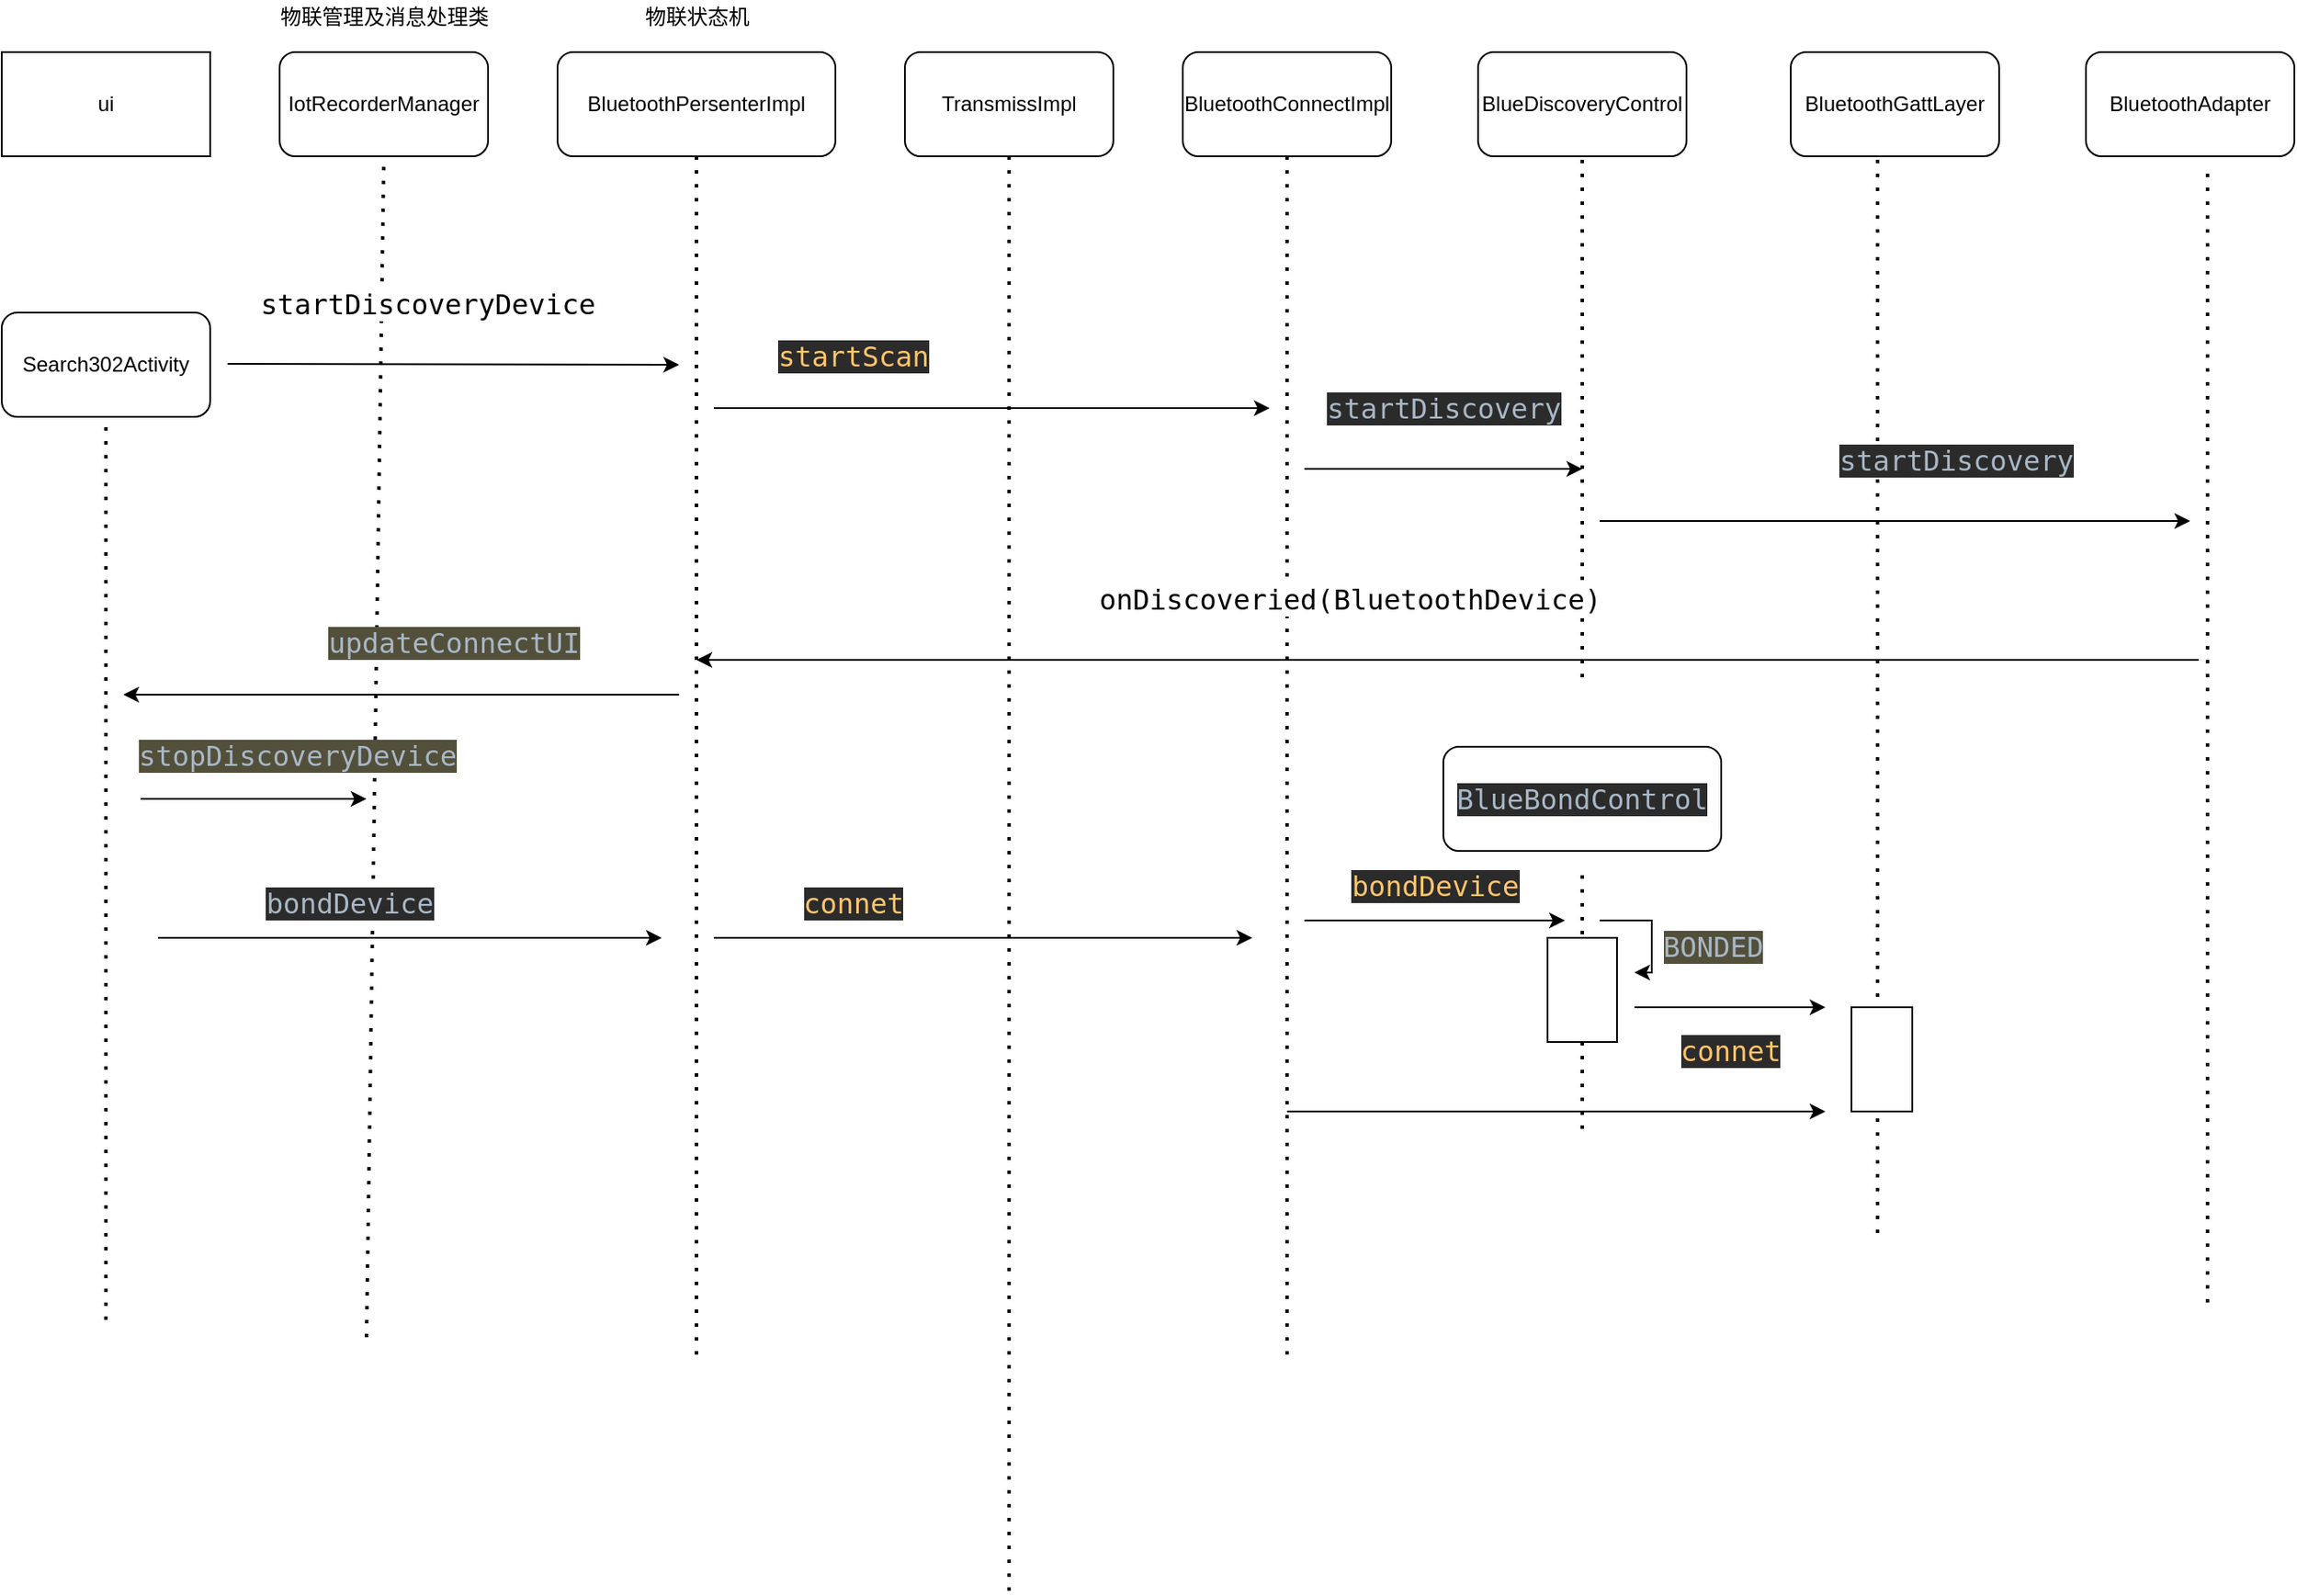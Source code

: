 <mxfile version="17.4.4" type="github">
  <diagram id="gd4RR7Ce3zrP7FcpOa7D" name="第 1 页">
    <mxGraphModel dx="1355" dy="793" grid="1" gridSize="10" guides="1" tooltips="1" connect="1" arrows="1" fold="1" page="1" pageScale="1" pageWidth="1200" pageHeight="1920" math="0" shadow="0">
      <root>
        <mxCell id="0" />
        <mxCell id="1" parent="0" />
        <mxCell id="tGs9OYc5qSsSg6o_rcc3-1" value="ui" style="rounded=0;whiteSpace=wrap;html=1;" vertex="1" parent="1">
          <mxGeometry y="50" width="120" height="60" as="geometry" />
        </mxCell>
        <mxCell id="tGs9OYc5qSsSg6o_rcc3-2" value="Search302Activity" style="rounded=1;whiteSpace=wrap;html=1;" vertex="1" parent="1">
          <mxGeometry y="200" width="120" height="60" as="geometry" />
        </mxCell>
        <mxCell id="tGs9OYc5qSsSg6o_rcc3-3" value="IotRecorderManager" style="rounded=1;whiteSpace=wrap;html=1;" vertex="1" parent="1">
          <mxGeometry x="160" y="50" width="120" height="60" as="geometry" />
        </mxCell>
        <mxCell id="tGs9OYc5qSsSg6o_rcc3-4" value="BluetoothPersenterImpl" style="rounded=1;whiteSpace=wrap;html=1;" vertex="1" parent="1">
          <mxGeometry x="320" y="50" width="160" height="60" as="geometry" />
        </mxCell>
        <mxCell id="tGs9OYc5qSsSg6o_rcc3-5" value="TransmissImpl" style="rounded=1;whiteSpace=wrap;html=1;" vertex="1" parent="1">
          <mxGeometry x="520" y="50" width="120" height="60" as="geometry" />
        </mxCell>
        <mxCell id="tGs9OYc5qSsSg6o_rcc3-6" value="BluetoothConnectImpl" style="rounded=1;whiteSpace=wrap;html=1;" vertex="1" parent="1">
          <mxGeometry x="680" y="50" width="120" height="60" as="geometry" />
        </mxCell>
        <mxCell id="tGs9OYc5qSsSg6o_rcc3-7" value="BlueDiscoveryControl" style="rounded=1;whiteSpace=wrap;html=1;" vertex="1" parent="1">
          <mxGeometry x="850" y="50" width="120" height="60" as="geometry" />
        </mxCell>
        <mxCell id="tGs9OYc5qSsSg6o_rcc3-8" value="BluetoothAdapter" style="rounded=1;whiteSpace=wrap;html=1;" vertex="1" parent="1">
          <mxGeometry x="1200" y="50" width="120" height="60" as="geometry" />
        </mxCell>
        <mxCell id="tGs9OYc5qSsSg6o_rcc3-9" value="" style="endArrow=none;dashed=1;html=1;dashPattern=1 3;strokeWidth=2;rounded=0;" edge="1" parent="1">
          <mxGeometry width="50" height="50" relative="1" as="geometry">
            <mxPoint x="210" y="790" as="sourcePoint" />
            <mxPoint x="220" y="110" as="targetPoint" />
          </mxGeometry>
        </mxCell>
        <mxCell id="tGs9OYc5qSsSg6o_rcc3-10" value="" style="endArrow=none;dashed=1;html=1;dashPattern=1 3;strokeWidth=2;rounded=0;" edge="1" parent="1">
          <mxGeometry width="50" height="50" relative="1" as="geometry">
            <mxPoint x="400" y="800" as="sourcePoint" />
            <mxPoint x="400" y="110" as="targetPoint" />
          </mxGeometry>
        </mxCell>
        <mxCell id="tGs9OYc5qSsSg6o_rcc3-11" value="" style="endArrow=none;dashed=1;html=1;dashPattern=1 3;strokeWidth=2;rounded=0;" edge="1" parent="1">
          <mxGeometry width="50" height="50" relative="1" as="geometry">
            <mxPoint x="580" y="936" as="sourcePoint" />
            <mxPoint x="580" y="110" as="targetPoint" />
          </mxGeometry>
        </mxCell>
        <mxCell id="tGs9OYc5qSsSg6o_rcc3-12" value="" style="endArrow=none;dashed=1;html=1;dashPattern=1 3;strokeWidth=2;rounded=0;" edge="1" parent="1">
          <mxGeometry width="50" height="50" relative="1" as="geometry">
            <mxPoint x="740" y="800" as="sourcePoint" />
            <mxPoint x="740" y="110" as="targetPoint" />
          </mxGeometry>
        </mxCell>
        <mxCell id="tGs9OYc5qSsSg6o_rcc3-13" value="" style="endArrow=none;dashed=1;html=1;dashPattern=1 3;strokeWidth=2;rounded=0;" edge="1" parent="1">
          <mxGeometry width="50" height="50" relative="1" as="geometry">
            <mxPoint x="910" y="410" as="sourcePoint" />
            <mxPoint x="910" y="110" as="targetPoint" />
          </mxGeometry>
        </mxCell>
        <mxCell id="tGs9OYc5qSsSg6o_rcc3-14" value="" style="endArrow=none;dashed=1;html=1;dashPattern=1 3;strokeWidth=2;rounded=0;" edge="1" parent="1">
          <mxGeometry width="50" height="50" relative="1" as="geometry">
            <mxPoint x="1270" y="770" as="sourcePoint" />
            <mxPoint x="1270" y="120" as="targetPoint" />
          </mxGeometry>
        </mxCell>
        <mxCell id="tGs9OYc5qSsSg6o_rcc3-15" value="物联管理及消息处理类" style="text;html=1;align=center;verticalAlign=middle;resizable=0;points=[];autosize=1;strokeColor=none;fillColor=none;" vertex="1" parent="1">
          <mxGeometry x="150" y="20" width="140" height="20" as="geometry" />
        </mxCell>
        <mxCell id="tGs9OYc5qSsSg6o_rcc3-16" value="物联状态机" style="text;html=1;align=center;verticalAlign=middle;resizable=0;points=[];autosize=1;strokeColor=none;fillColor=none;" vertex="1" parent="1">
          <mxGeometry x="360" y="20" width="80" height="20" as="geometry" />
        </mxCell>
        <mxCell id="tGs9OYc5qSsSg6o_rcc3-17" value="BluetoothGattLayer" style="rounded=1;whiteSpace=wrap;html=1;" vertex="1" parent="1">
          <mxGeometry x="1030" y="50" width="120" height="60" as="geometry" />
        </mxCell>
        <mxCell id="tGs9OYc5qSsSg6o_rcc3-18" value="" style="endArrow=none;dashed=1;html=1;dashPattern=1 3;strokeWidth=2;rounded=0;" edge="1" parent="1">
          <mxGeometry width="50" height="50" relative="1" as="geometry">
            <mxPoint x="1080" y="730" as="sourcePoint" />
            <mxPoint x="1080" y="110" as="targetPoint" />
          </mxGeometry>
        </mxCell>
        <mxCell id="tGs9OYc5qSsSg6o_rcc3-19" value="" style="endArrow=classic;html=1;rounded=0;" edge="1" parent="1">
          <mxGeometry width="50" height="50" relative="1" as="geometry">
            <mxPoint x="130" y="229.5" as="sourcePoint" />
            <mxPoint x="390" y="230" as="targetPoint" />
          </mxGeometry>
        </mxCell>
        <mxCell id="tGs9OYc5qSsSg6o_rcc3-20" value="&lt;pre style=&quot;font-family: &amp;#34;dejavu sans mono&amp;#34; , monospace ; font-size: 12pt&quot;&gt;&lt;span style=&quot;background-color: rgb(255 , 255 , 255)&quot;&gt;startDiscoveryDevice&lt;/span&gt;&lt;/pre&gt;" style="text;html=1;align=center;verticalAlign=middle;resizable=0;points=[];autosize=1;strokeColor=none;fillColor=none;" vertex="1" parent="1">
          <mxGeometry x="140" y="170" width="210" height="50" as="geometry" />
        </mxCell>
        <mxCell id="tGs9OYc5qSsSg6o_rcc3-22" value="" style="endArrow=classic;html=1;rounded=0;fontColor=#000000;" edge="1" parent="1">
          <mxGeometry width="50" height="50" relative="1" as="geometry">
            <mxPoint x="410" y="255" as="sourcePoint" />
            <mxPoint x="730" y="255" as="targetPoint" />
          </mxGeometry>
        </mxCell>
        <mxCell id="tGs9OYc5qSsSg6o_rcc3-23" value="&lt;pre style=&quot;background-color: #2b2b2b ; color: #a9b7c6 ; font-family: &amp;#34;dejavu sans mono&amp;#34; , monospace ; font-size: 12.0pt&quot;&gt;&lt;span style=&quot;color: #ffc66d&quot;&gt;startScan&lt;/span&gt;&lt;/pre&gt;" style="text;html=1;align=center;verticalAlign=middle;resizable=0;points=[];autosize=1;strokeColor=none;fillColor=none;fontColor=#000000;" vertex="1" parent="1">
          <mxGeometry x="440" y="200" width="100" height="50" as="geometry" />
        </mxCell>
        <mxCell id="tGs9OYc5qSsSg6o_rcc3-24" value="" style="endArrow=classic;html=1;rounded=0;fontColor=#000000;" edge="1" parent="1">
          <mxGeometry width="50" height="50" relative="1" as="geometry">
            <mxPoint x="750" y="290" as="sourcePoint" />
            <mxPoint x="910" y="290" as="targetPoint" />
          </mxGeometry>
        </mxCell>
        <mxCell id="tGs9OYc5qSsSg6o_rcc3-25" value="&lt;pre style=&quot;background-color: #2b2b2b ; color: #a9b7c6 ; font-family: &amp;#34;dejavu sans mono&amp;#34; , monospace ; font-size: 12.0pt&quot;&gt;startDiscovery&lt;/pre&gt;" style="text;html=1;align=center;verticalAlign=middle;resizable=0;points=[];autosize=1;strokeColor=none;fillColor=none;fontColor=#000000;" vertex="1" parent="1">
          <mxGeometry x="755" y="230" width="150" height="50" as="geometry" />
        </mxCell>
        <mxCell id="tGs9OYc5qSsSg6o_rcc3-26" value="" style="endArrow=classic;html=1;rounded=0;fontColor=#000000;" edge="1" parent="1">
          <mxGeometry width="50" height="50" relative="1" as="geometry">
            <mxPoint x="920" y="320" as="sourcePoint" />
            <mxPoint x="1260" y="320" as="targetPoint" />
          </mxGeometry>
        </mxCell>
        <mxCell id="tGs9OYc5qSsSg6o_rcc3-27" value="&lt;pre style=&quot;background-color: #2b2b2b ; color: #a9b7c6 ; font-family: &amp;#34;dejavu sans mono&amp;#34; , monospace ; font-size: 12.0pt&quot;&gt;startDiscovery&lt;/pre&gt;" style="text;html=1;align=center;verticalAlign=middle;resizable=0;points=[];autosize=1;strokeColor=none;fillColor=none;fontColor=#000000;" vertex="1" parent="1">
          <mxGeometry x="1050" y="260" width="150" height="50" as="geometry" />
        </mxCell>
        <mxCell id="tGs9OYc5qSsSg6o_rcc3-28" value="" style="endArrow=classic;html=1;rounded=0;fontColor=#000000;" edge="1" parent="1">
          <mxGeometry width="50" height="50" relative="1" as="geometry">
            <mxPoint x="1265" y="400" as="sourcePoint" />
            <mxPoint x="400" y="400" as="targetPoint" />
          </mxGeometry>
        </mxCell>
        <mxCell id="tGs9OYc5qSsSg6o_rcc3-29" value="&lt;p style=&quot;line-height: 1.2&quot; align=&quot;left&quot;&gt;&lt;/p&gt;&lt;div align=&quot;left&quot;&gt;&lt;pre style=&quot;font-family: &amp;#34;dejavu sans mono&amp;#34; , monospace ; font-size: 12pt&quot;&gt;&lt;span style=&quot;background-color: rgb(255 , 255 , 255)&quot;&gt;onDiscoveried(&lt;/span&gt;&lt;span style=&quot;background-color: rgb(255 , 255 , 255)&quot;&gt;BluetoothDevice)&lt;/span&gt;&lt;/pre&gt;&lt;/div&gt;&lt;p align=&quot;left&quot;&gt;&lt;/p&gt;" style="text;html=1;align=left;verticalAlign=middle;resizable=0;points=[];autosize=1;strokeColor=none;fillColor=none;fontColor=#000000;" vertex="1" parent="1">
          <mxGeometry x="630" y="340" width="300" height="50" as="geometry" />
        </mxCell>
        <mxCell id="tGs9OYc5qSsSg6o_rcc3-30" value="" style="endArrow=classic;html=1;rounded=0;fontColor=#000000;" edge="1" parent="1">
          <mxGeometry width="50" height="50" relative="1" as="geometry">
            <mxPoint x="390" y="420" as="sourcePoint" />
            <mxPoint x="70" y="420" as="targetPoint" />
          </mxGeometry>
        </mxCell>
        <mxCell id="tGs9OYc5qSsSg6o_rcc3-31" value="&lt;pre style=&quot;background-color: #2b2b2b ; color: #a9b7c6 ; font-family: &amp;#34;dejavu sans mono&amp;#34; , monospace ; font-size: 12.0pt&quot;&gt;&lt;span style=&quot;background-color: #52503a&quot;&gt;updateConnectUI&lt;/span&gt;&lt;/pre&gt;" style="text;html=1;align=center;verticalAlign=middle;resizable=0;points=[];autosize=1;strokeColor=none;fillColor=none;fontColor=#000000;" vertex="1" parent="1">
          <mxGeometry x="180" y="365" width="160" height="50" as="geometry" />
        </mxCell>
        <mxCell id="tGs9OYc5qSsSg6o_rcc3-32" value="" style="endArrow=classic;html=1;rounded=0;fontColor=#000000;" edge="1" parent="1">
          <mxGeometry width="50" height="50" relative="1" as="geometry">
            <mxPoint x="80" y="480" as="sourcePoint" />
            <mxPoint x="210" y="480" as="targetPoint" />
          </mxGeometry>
        </mxCell>
        <mxCell id="tGs9OYc5qSsSg6o_rcc3-33" value="&lt;pre style=&quot;background-color: #2b2b2b ; color: #a9b7c6 ; font-family: &amp;#34;dejavu sans mono&amp;#34; , monospace ; font-size: 12.0pt&quot;&gt;&lt;span style=&quot;background-color: #52503a&quot;&gt;stopDiscoveryDevice&lt;/span&gt;&lt;/pre&gt;" style="text;html=1;align=center;verticalAlign=middle;resizable=0;points=[];autosize=1;strokeColor=none;fillColor=none;fontColor=#000000;" vertex="1" parent="1">
          <mxGeometry x="70" y="430" width="200" height="50" as="geometry" />
        </mxCell>
        <mxCell id="tGs9OYc5qSsSg6o_rcc3-34" value="" style="endArrow=none;dashed=1;html=1;dashPattern=1 3;strokeWidth=2;rounded=0;fontColor=#000000;" edge="1" parent="1">
          <mxGeometry width="50" height="50" relative="1" as="geometry">
            <mxPoint x="60" y="780" as="sourcePoint" />
            <mxPoint x="60" y="260" as="targetPoint" />
          </mxGeometry>
        </mxCell>
        <mxCell id="tGs9OYc5qSsSg6o_rcc3-35" value="" style="endArrow=classic;html=1;rounded=0;fontColor=#000000;" edge="1" parent="1">
          <mxGeometry width="50" height="50" relative="1" as="geometry">
            <mxPoint x="90" y="560" as="sourcePoint" />
            <mxPoint x="380" y="560" as="targetPoint" />
          </mxGeometry>
        </mxCell>
        <mxCell id="tGs9OYc5qSsSg6o_rcc3-36" value="&lt;pre style=&quot;background-color: #2b2b2b ; color: #a9b7c6 ; font-family: &amp;#34;dejavu sans mono&amp;#34; , monospace ; font-size: 12.0pt&quot;&gt;bondDevice&lt;/pre&gt;" style="text;html=1;align=center;verticalAlign=middle;resizable=0;points=[];autosize=1;strokeColor=none;fillColor=none;fontColor=#000000;" vertex="1" parent="1">
          <mxGeometry x="145" y="515" width="110" height="50" as="geometry" />
        </mxCell>
        <mxCell id="tGs9OYc5qSsSg6o_rcc3-37" value="" style="endArrow=classic;html=1;rounded=0;fontColor=#000000;" edge="1" parent="1">
          <mxGeometry width="50" height="50" relative="1" as="geometry">
            <mxPoint x="410" y="560" as="sourcePoint" />
            <mxPoint x="720" y="560" as="targetPoint" />
          </mxGeometry>
        </mxCell>
        <mxCell id="tGs9OYc5qSsSg6o_rcc3-38" value="&lt;pre style=&quot;background-color: #2b2b2b ; color: #a9b7c6 ; font-family: &amp;#34;dejavu sans mono&amp;#34; , monospace ; font-size: 12.0pt&quot;&gt;&lt;span style=&quot;color: #ffc66d&quot;&gt;connet&lt;/span&gt;&lt;/pre&gt;" style="text;html=1;align=center;verticalAlign=middle;resizable=0;points=[];autosize=1;strokeColor=none;fillColor=none;fontColor=#000000;" vertex="1" parent="1">
          <mxGeometry x="455" y="515" width="70" height="50" as="geometry" />
        </mxCell>
        <mxCell id="tGs9OYc5qSsSg6o_rcc3-39" value="" style="endArrow=classic;html=1;rounded=0;fontColor=#000000;" edge="1" parent="1">
          <mxGeometry width="50" height="50" relative="1" as="geometry">
            <mxPoint x="740" y="660" as="sourcePoint" />
            <mxPoint x="1050" y="660" as="targetPoint" />
          </mxGeometry>
        </mxCell>
        <mxCell id="tGs9OYc5qSsSg6o_rcc3-40" value="&lt;pre style=&quot;background-color: #2b2b2b ; color: #a9b7c6 ; font-family: &amp;#34;dejavu sans mono&amp;#34; , monospace ; font-size: 12.0pt&quot;&gt;&lt;span style=&quot;color: #ffc66d&quot;&gt;connet&lt;/span&gt;&lt;/pre&gt;" style="text;html=1;align=center;verticalAlign=middle;resizable=0;points=[];autosize=1;strokeColor=none;fillColor=none;fontColor=#000000;" vertex="1" parent="1">
          <mxGeometry x="960" y="600" width="70" height="50" as="geometry" />
        </mxCell>
        <mxCell id="tGs9OYc5qSsSg6o_rcc3-41" value="&lt;pre style=&quot;background-color: #2b2b2b ; color: #a9b7c6 ; font-family: &amp;#34;dejavu sans mono&amp;#34; , monospace ; font-size: 12.0pt&quot;&gt;BlueBondControl&lt;/pre&gt;" style="rounded=1;whiteSpace=wrap;html=1;labelBackgroundColor=#FFFFFF;fontColor=#000000;" vertex="1" parent="1">
          <mxGeometry x="830" y="450" width="160" height="60" as="geometry" />
        </mxCell>
        <mxCell id="tGs9OYc5qSsSg6o_rcc3-42" value="" style="endArrow=none;dashed=1;html=1;dashPattern=1 3;strokeWidth=2;rounded=0;fontColor=#000000;" edge="1" parent="1">
          <mxGeometry width="50" height="50" relative="1" as="geometry">
            <mxPoint x="910" y="670" as="sourcePoint" />
            <mxPoint x="910" y="520" as="targetPoint" />
          </mxGeometry>
        </mxCell>
        <mxCell id="tGs9OYc5qSsSg6o_rcc3-43" value="" style="endArrow=classic;html=1;rounded=0;fontColor=#000000;" edge="1" parent="1">
          <mxGeometry width="50" height="50" relative="1" as="geometry">
            <mxPoint x="750" y="550" as="sourcePoint" />
            <mxPoint x="900" y="550" as="targetPoint" />
          </mxGeometry>
        </mxCell>
        <mxCell id="tGs9OYc5qSsSg6o_rcc3-44" value="&lt;pre style=&quot;background-color: #2b2b2b ; color: #a9b7c6 ; font-family: &amp;#34;dejavu sans mono&amp;#34; , monospace ; font-size: 12.0pt&quot;&gt;&lt;span style=&quot;color: #ffc66d&quot;&gt;bondDevice&lt;/span&gt;&lt;/pre&gt;" style="text;html=1;align=center;verticalAlign=middle;resizable=0;points=[];autosize=1;strokeColor=none;fillColor=none;fontColor=#000000;" vertex="1" parent="1">
          <mxGeometry x="770" y="505" width="110" height="50" as="geometry" />
        </mxCell>
        <mxCell id="tGs9OYc5qSsSg6o_rcc3-49" value="" style="rounded=0;whiteSpace=wrap;html=1;labelBackgroundColor=#FFFFFF;fontColor=#000000;" vertex="1" parent="1">
          <mxGeometry x="890" y="560" width="40" height="60" as="geometry" />
        </mxCell>
        <mxCell id="tGs9OYc5qSsSg6o_rcc3-50" value="" style="endArrow=classic;html=1;rounded=0;fontColor=#000000;" edge="1" parent="1">
          <mxGeometry width="50" height="50" relative="1" as="geometry">
            <mxPoint x="920" y="550" as="sourcePoint" />
            <mxPoint x="940" y="580" as="targetPoint" />
            <Array as="points">
              <mxPoint x="950" y="550" />
              <mxPoint x="950" y="580" />
            </Array>
          </mxGeometry>
        </mxCell>
        <mxCell id="tGs9OYc5qSsSg6o_rcc3-51" value="&lt;pre style=&quot;background-color: #2b2b2b ; color: #a9b7c6 ; font-family: &amp;#34;dejavu sans mono&amp;#34; , monospace ; font-size: 12.0pt&quot;&gt;&lt;span style=&quot;background-color: #52503a&quot;&gt;BONDED&lt;/span&gt;&lt;/pre&gt;" style="text;html=1;align=center;verticalAlign=middle;resizable=0;points=[];autosize=1;strokeColor=none;fillColor=none;fontColor=#000000;" vertex="1" parent="1">
          <mxGeometry x="950" y="540" width="70" height="50" as="geometry" />
        </mxCell>
        <mxCell id="tGs9OYc5qSsSg6o_rcc3-53" value="" style="endArrow=classic;html=1;rounded=0;fontColor=#000000;" edge="1" parent="1">
          <mxGeometry width="50" height="50" relative="1" as="geometry">
            <mxPoint x="940" y="600" as="sourcePoint" />
            <mxPoint x="1050" y="600" as="targetPoint" />
          </mxGeometry>
        </mxCell>
        <mxCell id="tGs9OYc5qSsSg6o_rcc3-54" value="" style="rounded=0;whiteSpace=wrap;html=1;labelBackgroundColor=#FFFFFF;fontColor=#000000;" vertex="1" parent="1">
          <mxGeometry x="1065" y="600" width="35" height="60" as="geometry" />
        </mxCell>
      </root>
    </mxGraphModel>
  </diagram>
</mxfile>
